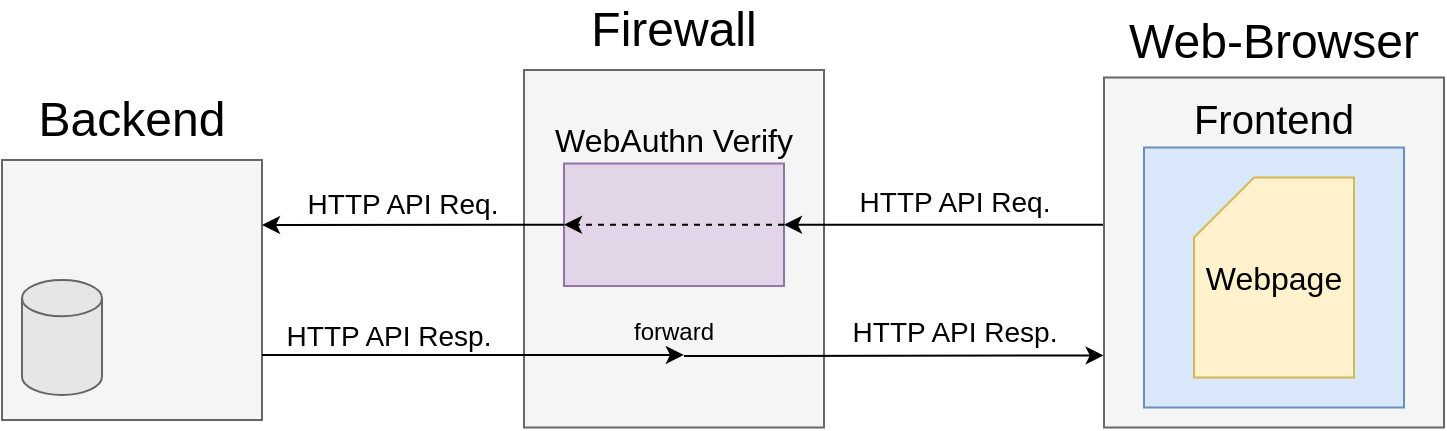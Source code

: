 <mxfile version="14.6.13" type="device"><diagram id="0g2kyL9m9LMAufkc0-ag" name="Page-1"><mxGraphModel dx="2422" dy="681" grid="1" gridSize="10" guides="1" tooltips="1" connect="1" arrows="1" fold="1" page="0" pageScale="1" pageWidth="850" pageHeight="1100" math="0" shadow="0"><root><mxCell id="0"/><mxCell id="1" parent="0"/><mxCell id="RiQO75ddMZl7A2rWYtpJ-9" value="" style="rounded=0;whiteSpace=wrap;html=1;fillColor=#f5f5f5;strokeColor=#666666;fontColor=#333333;" parent="1" vertex="1"><mxGeometry x="-361" y="485" width="130" height="130" as="geometry"/></mxCell><mxCell id="RiQO75ddMZl7A2rWYtpJ-10" value="&lt;font style=&quot;font-size: 24px&quot;&gt;Backend&lt;/font&gt;" style="text;html=1;strokeColor=none;fillColor=none;align=center;verticalAlign=middle;whiteSpace=wrap;rounded=0;" parent="1" vertex="1"><mxGeometry x="-361" y="455" width="130" height="20" as="geometry"/></mxCell><mxCell id="RiQO75ddMZl7A2rWYtpJ-11" value="" style="shape=cylinder3;whiteSpace=wrap;html=1;boundedLbl=1;backgroundOutline=1;size=9.069;strokeColor=#666666;fontColor=#333333;fillColor=#E6E6E6;" parent="1" vertex="1"><mxGeometry x="-351" y="545" width="40" height="57.5" as="geometry"/></mxCell><mxCell id="RiQO75ddMZl7A2rWYtpJ-24" value="" style="rounded=0;whiteSpace=wrap;html=1;fillColor=#f5f5f5;strokeColor=#666666;fontColor=#333333;" parent="1" vertex="1"><mxGeometry x="-100" y="440" width="150" height="178.75" as="geometry"/></mxCell><mxCell id="RiQO75ddMZl7A2rWYtpJ-25" value="&lt;font style=&quot;font-size: 24px&quot;&gt;Firewall&lt;/font&gt;" style="text;html=1;strokeColor=none;fillColor=none;align=center;verticalAlign=middle;whiteSpace=wrap;rounded=0;" parent="1" vertex="1"><mxGeometry x="-100" y="410" width="150" height="20" as="geometry"/></mxCell><mxCell id="RiQO75ddMZl7A2rWYtpJ-26" value="" style="rounded=0;whiteSpace=wrap;html=1;fillColor=#e1d5e7;strokeColor=#9673a6;" parent="1" vertex="1"><mxGeometry x="-80" y="486.75" width="110" height="61.25" as="geometry"/></mxCell><mxCell id="RiQO75ddMZl7A2rWYtpJ-27" value="&lt;font style=&quot;font-size: 16px&quot;&gt;WebAuthn &lt;font style=&quot;font-size: 16px&quot;&gt;Verify&lt;/font&gt;&lt;/font&gt;" style="text;html=1;strokeColor=none;fillColor=none;align=center;verticalAlign=middle;whiteSpace=wrap;rounded=0;" parent="1" vertex="1"><mxGeometry x="-100" y="465" width="150" height="20" as="geometry"/></mxCell><mxCell id="RiQO75ddMZl7A2rWYtpJ-30" value="" style="endArrow=classic;html=1;entryX=1;entryY=0.5;entryDx=0;entryDy=0;exitX=0.001;exitY=0.421;exitDx=0;exitDy=0;exitPerimeter=0;" parent="1" source="dwGrXJIuqpKerLECr-Xe-1" target="RiQO75ddMZl7A2rWYtpJ-26" edge="1"><mxGeometry width="50" height="50" relative="1" as="geometry"><mxPoint x="180" y="517.5" as="sourcePoint"/><mxPoint x="180" y="510" as="targetPoint"/></mxGeometry></mxCell><mxCell id="RiQO75ddMZl7A2rWYtpJ-31" value="&lt;font style=&quot;font-size: 14px&quot;&gt;HTTP API Req.&lt;br&gt;&lt;/font&gt;" style="edgeLabel;html=1;align=center;verticalAlign=middle;resizable=0;points=[];" parent="RiQO75ddMZl7A2rWYtpJ-30" vertex="1" connectable="0"><mxGeometry x="0.528" relative="1" as="geometry"><mxPoint x="47" y="-12" as="offset"/></mxGeometry></mxCell><mxCell id="RiQO75ddMZl7A2rWYtpJ-32" value="" style="endArrow=classic;html=1;exitX=1;exitY=0.5;exitDx=0;exitDy=0;entryX=0;entryY=0.5;entryDx=0;entryDy=0;dashed=1;" parent="1" source="RiQO75ddMZl7A2rWYtpJ-26" target="RiQO75ddMZl7A2rWYtpJ-26" edge="1"><mxGeometry width="50" height="50" relative="1" as="geometry"><mxPoint x="40" y="598" as="sourcePoint"/><mxPoint x="90" y="548" as="targetPoint"/></mxGeometry></mxCell><mxCell id="RiQO75ddMZl7A2rWYtpJ-33" value="" style="endArrow=classic;html=1;exitX=0;exitY=0.5;exitDx=0;exitDy=0;entryX=1;entryY=0.25;entryDx=0;entryDy=0;" parent="1" source="RiQO75ddMZl7A2rWYtpJ-26" target="RiQO75ddMZl7A2rWYtpJ-9" edge="1"><mxGeometry width="50" height="50" relative="1" as="geometry"><mxPoint x="-70" y="560" as="sourcePoint"/><mxPoint x="-20" y="510" as="targetPoint"/></mxGeometry></mxCell><mxCell id="RiQO75ddMZl7A2rWYtpJ-37" value="&lt;font style=&quot;font-size: 14px&quot;&gt;HTTP API Req.&lt;/font&gt;&lt;font style=&quot;font-size: 14px&quot;&gt;&lt;br&gt;&lt;/font&gt;" style="edgeLabel;html=1;align=center;verticalAlign=middle;resizable=0;points=[];" parent="RiQO75ddMZl7A2rWYtpJ-33" vertex="1" connectable="0"><mxGeometry x="0.564" y="-2" relative="1" as="geometry"><mxPoint x="37" y="-9" as="offset"/></mxGeometry></mxCell><mxCell id="RiQO75ddMZl7A2rWYtpJ-34" value="" style="endArrow=classic;html=1;exitX=1;exitY=0.75;exitDx=0;exitDy=0;entryX=0.533;entryY=0.797;entryDx=0;entryDy=0;entryPerimeter=0;" parent="1" source="RiQO75ddMZl7A2rWYtpJ-9" target="RiQO75ddMZl7A2rWYtpJ-24" edge="1"><mxGeometry width="50" height="50" relative="1" as="geometry"><mxPoint x="-70" y="560" as="sourcePoint"/><mxPoint x="-20" y="510" as="targetPoint"/></mxGeometry></mxCell><mxCell id="RiQO75ddMZl7A2rWYtpJ-38" value="&lt;font style=&quot;font-size: 14px&quot;&gt;HTTP &lt;font style=&quot;font-size: 14px&quot;&gt;API Resp.&lt;/font&gt;&lt;/font&gt;" style="edgeLabel;html=1;align=center;verticalAlign=middle;resizable=0;points=[];" parent="RiQO75ddMZl7A2rWYtpJ-34" vertex="1" connectable="0"><mxGeometry x="-0.403" y="3" relative="1" as="geometry"><mxPoint y="-7" as="offset"/></mxGeometry></mxCell><mxCell id="RiQO75ddMZl7A2rWYtpJ-35" value="" style="endArrow=classic;html=1;entryX=-0.001;entryY=0.794;entryDx=0;entryDy=0;entryPerimeter=0;" parent="1" target="dwGrXJIuqpKerLECr-Xe-1" edge="1"><mxGeometry width="50" height="50" relative="1" as="geometry"><mxPoint x="-20" y="583" as="sourcePoint"/><mxPoint x="180" y="582.5" as="targetPoint"/></mxGeometry></mxCell><mxCell id="RiQO75ddMZl7A2rWYtpJ-39" value="&lt;font style=&quot;font-size: 14px&quot;&gt;HTTP API Resp.&lt;br&gt;&lt;/font&gt;" style="edgeLabel;html=1;align=center;verticalAlign=middle;resizable=0;points=[];" parent="RiQO75ddMZl7A2rWYtpJ-35" vertex="1" connectable="0"><mxGeometry x="0.257" y="1" relative="1" as="geometry"><mxPoint x="3" y="-11" as="offset"/></mxGeometry></mxCell><mxCell id="RiQO75ddMZl7A2rWYtpJ-36" value="forward" style="text;html=1;strokeColor=none;fillColor=none;align=center;verticalAlign=middle;whiteSpace=wrap;rounded=0;" parent="1" vertex="1"><mxGeometry x="-100" y="560.5" width="150" height="20" as="geometry"/></mxCell><mxCell id="dwGrXJIuqpKerLECr-Xe-1" value="" style="rounded=0;whiteSpace=wrap;html=1;fillColor=#f5f5f5;strokeColor=#666666;fontColor=#333333;" parent="1" vertex="1"><mxGeometry x="190" y="443.75" width="170" height="175" as="geometry"/></mxCell><mxCell id="dwGrXJIuqpKerLECr-Xe-2" value="&lt;font style=&quot;font-size: 24px&quot;&gt;Web-Browser&lt;/font&gt;" style="text;html=1;strokeColor=none;fillColor=none;align=center;verticalAlign=middle;whiteSpace=wrap;rounded=0;" parent="1" vertex="1"><mxGeometry x="200" y="416.25" width="150" height="20" as="geometry"/></mxCell><mxCell id="dwGrXJIuqpKerLECr-Xe-3" value="" style="rounded=0;whiteSpace=wrap;html=1;fillColor=#dae8fc;strokeColor=#6c8ebf;" parent="1" vertex="1"><mxGeometry x="210" y="478.75" width="130" height="130" as="geometry"/></mxCell><mxCell id="dwGrXJIuqpKerLECr-Xe-4" value="&lt;font style=&quot;font-size: 16px&quot;&gt;Webpage&lt;/font&gt;" style="shape=card;whiteSpace=wrap;html=1;fillColor=#fff2cc;strokeColor=#d6b656;" parent="1" vertex="1"><mxGeometry x="235" y="493.75" width="80" height="100" as="geometry"/></mxCell><mxCell id="dwGrXJIuqpKerLECr-Xe-5" value="&lt;font style=&quot;font-size: 20px&quot;&gt;Frontend&lt;/font&gt;" style="text;html=1;strokeColor=none;fillColor=none;align=center;verticalAlign=middle;whiteSpace=wrap;rounded=0;" parent="1" vertex="1"><mxGeometry x="210" y="454" width="130" height="20" as="geometry"/></mxCell></root></mxGraphModel></diagram></mxfile>